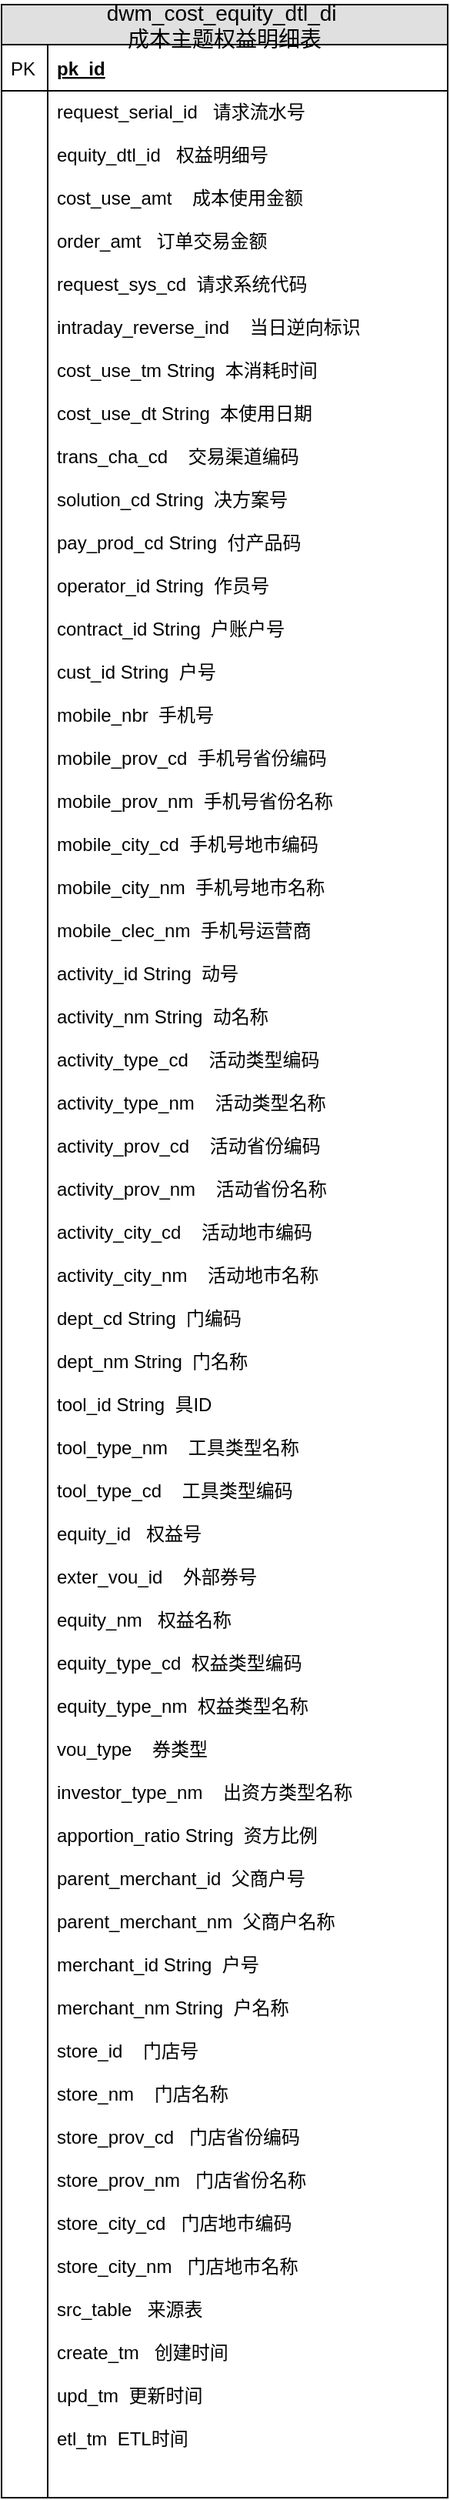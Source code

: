 <mxfile version="13.6.4" type="github">
  <diagram name="Page-1" id="e56a1550-8fbb-45ad-956c-1786394a9013">
    <mxGraphModel dx="1662" dy="762" grid="1" gridSize="10" guides="1" tooltips="1" connect="1" arrows="1" fold="1" page="1" pageScale="1" pageWidth="1100" pageHeight="850" background="#ffffff" math="0" shadow="0">
      <root>
        <mxCell id="0" />
        <mxCell id="1" parent="0" />
        <mxCell id="hfPjYBDDl_VoTCLZ8sP7-1" value="dwm_cost_equity_dtl_di &#xa;成本主题权益明细表" style="swimlane;fontStyle=0;childLayout=stackLayout;horizontal=1;startSize=26;fillColor=#e0e0e0;horizontalStack=0;resizeParent=1;resizeParentMax=0;resizeLast=0;collapsible=1;marginBottom=0;swimlaneFillColor=#ffffff;align=center;fontSize=14;" vertex="1" parent="1">
          <mxGeometry x="400" y="20" width="290" height="1620" as="geometry" />
        </mxCell>
        <mxCell id="hfPjYBDDl_VoTCLZ8sP7-2" value="pk_id" style="shape=partialRectangle;top=0;left=0;right=0;bottom=1;align=left;verticalAlign=middle;fillColor=none;spacingLeft=34;spacingRight=4;overflow=hidden;rotatable=0;points=[[0,0.5],[1,0.5]];portConstraint=eastwest;dropTarget=0;fontStyle=5;fontSize=12;" vertex="1" parent="hfPjYBDDl_VoTCLZ8sP7-1">
          <mxGeometry y="26" width="290" height="30" as="geometry" />
        </mxCell>
        <mxCell id="hfPjYBDDl_VoTCLZ8sP7-3" value="PK" style="shape=partialRectangle;top=0;left=0;bottom=0;fillColor=none;align=left;verticalAlign=middle;spacingLeft=4;spacingRight=4;overflow=hidden;rotatable=0;points=[];portConstraint=eastwest;part=1;fontSize=12;" vertex="1" connectable="0" parent="hfPjYBDDl_VoTCLZ8sP7-2">
          <mxGeometry width="30" height="30" as="geometry" />
        </mxCell>
        <mxCell id="hfPjYBDDl_VoTCLZ8sP7-4" value="request_serial_id   请求流水号&#xa;&#xa;equity_dtl_id   权益明细号&#xa;&#xa;cost_use_amt    成本使用金额&#xa;&#xa;order_amt   订单交易金额&#xa;&#xa;request_sys_cd  请求系统代码&#xa;&#xa;intraday_reverse_ind    当日逆向标识&#xa;&#xa;cost_use_tm String  本消耗时间&#xa;&#xa;cost_use_dt String  本使用日期&#xa;&#xa;trans_cha_cd    交易渠道编码&#xa;&#xa;solution_cd String  决方案号&#xa;&#xa;pay_prod_cd String  付产品码&#xa;&#xa;operator_id String  作员号&#xa;&#xa;contract_id String  户账户号&#xa;&#xa;cust_id String  户号&#xa;&#xa;mobile_nbr  手机号&#xa;&#xa;mobile_prov_cd  手机号省份编码&#xa;&#xa;mobile_prov_nm  手机号省份名称&#xa;&#xa;mobile_city_cd  手机号地市编码&#xa;&#xa;mobile_city_nm  手机号地市名称&#xa;&#xa;mobile_clec_nm  手机号运营商&#xa;&#xa;activity_id String  动号&#xa;&#xa;activity_nm String  动名称&#xa;&#xa;activity_type_cd    活动类型编码&#xa;&#xa;activity_type_nm    活动类型名称&#xa;&#xa;activity_prov_cd    活动省份编码&#xa;&#xa;activity_prov_nm    活动省份名称&#xa;&#xa;activity_city_cd    活动地市编码&#xa;&#xa;activity_city_nm    活动地市名称&#xa;&#xa;dept_cd String  门编码&#xa;&#xa;dept_nm String  门名称&#xa;&#xa;tool_id String  具ID&#xa;&#xa;tool_type_nm    工具类型名称&#xa;&#xa;tool_type_cd    工具类型编码&#xa;&#xa;equity_id   权益号&#xa;&#xa;exter_vou_id    外部券号&#xa;&#xa;equity_nm   权益名称&#xa;&#xa;equity_type_cd  权益类型编码&#xa;&#xa;equity_type_nm  权益类型名称&#xa;&#xa;vou_type    券类型&#xa;&#xa;investor_type_nm    出资方类型名称&#xa;&#xa;apportion_ratio String  资方比例&#xa;&#xa;parent_merchant_id  父商户号&#xa;&#xa;parent_merchant_nm  父商户名称&#xa;&#xa;merchant_id String  户号&#xa;&#xa;merchant_nm String  户名称&#xa;&#xa;store_id    门店号&#xa;&#xa;store_nm    门店名称&#xa;&#xa;store_prov_cd   门店省份编码&#xa;&#xa;store_prov_nm   门店省份名称&#xa;&#xa;store_city_cd   门店地市编码&#xa;&#xa;store_city_nm   门店地市名称&#xa;&#xa;src_table   来源表&#xa;&#xa;create_tm   创建时间&#xa;&#xa;upd_tm  更新时间&#xa;&#xa;etl_tm  ETL时间" style="shape=partialRectangle;top=0;left=0;right=0;bottom=0;align=left;verticalAlign=top;fillColor=none;spacingLeft=34;spacingRight=4;overflow=hidden;rotatable=0;points=[[0,0.5],[1,0.5]];portConstraint=eastwest;dropTarget=0;fontSize=12;" vertex="1" parent="hfPjYBDDl_VoTCLZ8sP7-1">
          <mxGeometry y="56" width="290" height="1554" as="geometry" />
        </mxCell>
        <mxCell id="hfPjYBDDl_VoTCLZ8sP7-5" value="" style="shape=partialRectangle;top=0;left=0;bottom=0;fillColor=none;align=left;verticalAlign=top;spacingLeft=4;spacingRight=4;overflow=hidden;rotatable=0;points=[];portConstraint=eastwest;part=1;fontSize=12;" vertex="1" connectable="0" parent="hfPjYBDDl_VoTCLZ8sP7-4">
          <mxGeometry width="30" height="1554" as="geometry" />
        </mxCell>
        <mxCell id="hfPjYBDDl_VoTCLZ8sP7-10" value="" style="shape=partialRectangle;top=0;left=0;right=0;bottom=0;align=left;verticalAlign=top;fillColor=none;spacingLeft=34;spacingRight=4;overflow=hidden;rotatable=0;points=[[0,0.5],[1,0.5]];portConstraint=eastwest;dropTarget=0;fontSize=12;" vertex="1" parent="hfPjYBDDl_VoTCLZ8sP7-1">
          <mxGeometry y="1610" width="290" height="10" as="geometry" />
        </mxCell>
        <mxCell id="hfPjYBDDl_VoTCLZ8sP7-11" value="" style="shape=partialRectangle;top=0;left=0;bottom=0;fillColor=none;align=left;verticalAlign=top;spacingLeft=4;spacingRight=4;overflow=hidden;rotatable=0;points=[];portConstraint=eastwest;part=1;fontSize=12;" vertex="1" connectable="0" parent="hfPjYBDDl_VoTCLZ8sP7-10">
          <mxGeometry width="30" height="10" as="geometry" />
        </mxCell>
      </root>
    </mxGraphModel>
  </diagram>
</mxfile>
